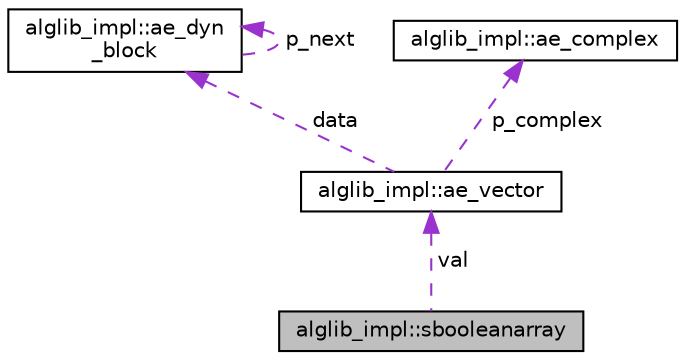 digraph "alglib_impl::sbooleanarray"
{
  edge [fontname="Helvetica",fontsize="10",labelfontname="Helvetica",labelfontsize="10"];
  node [fontname="Helvetica",fontsize="10",shape=record];
  Node1 [label="alglib_impl::sbooleanarray",height=0.2,width=0.4,color="black", fillcolor="grey75", style="filled", fontcolor="black"];
  Node2 -> Node1 [dir="back",color="darkorchid3",fontsize="10",style="dashed",label=" val" ,fontname="Helvetica"];
  Node2 [label="alglib_impl::ae_vector",height=0.2,width=0.4,color="black", fillcolor="white", style="filled",URL="$structalglib__impl_1_1ae__vector.html"];
  Node3 -> Node2 [dir="back",color="darkorchid3",fontsize="10",style="dashed",label=" data" ,fontname="Helvetica"];
  Node3 [label="alglib_impl::ae_dyn\l_block",height=0.2,width=0.4,color="black", fillcolor="white", style="filled",URL="$structalglib__impl_1_1ae__dyn__block.html"];
  Node3 -> Node3 [dir="back",color="darkorchid3",fontsize="10",style="dashed",label=" p_next" ,fontname="Helvetica"];
  Node4 -> Node2 [dir="back",color="darkorchid3",fontsize="10",style="dashed",label=" p_complex" ,fontname="Helvetica"];
  Node4 [label="alglib_impl::ae_complex",height=0.2,width=0.4,color="black", fillcolor="white", style="filled",URL="$structalglib__impl_1_1ae__complex.html"];
}

